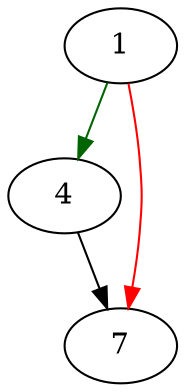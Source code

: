 strict digraph "stophandler" {
	// Node definitions.
	1 [entry=true];
	4;
	7;

	// Edge definitions.
	1 -> 4 [
		color=darkgreen
		cond=true
	];
	1 -> 7 [
		color=red
		cond=false
	];
	4 -> 7;
}